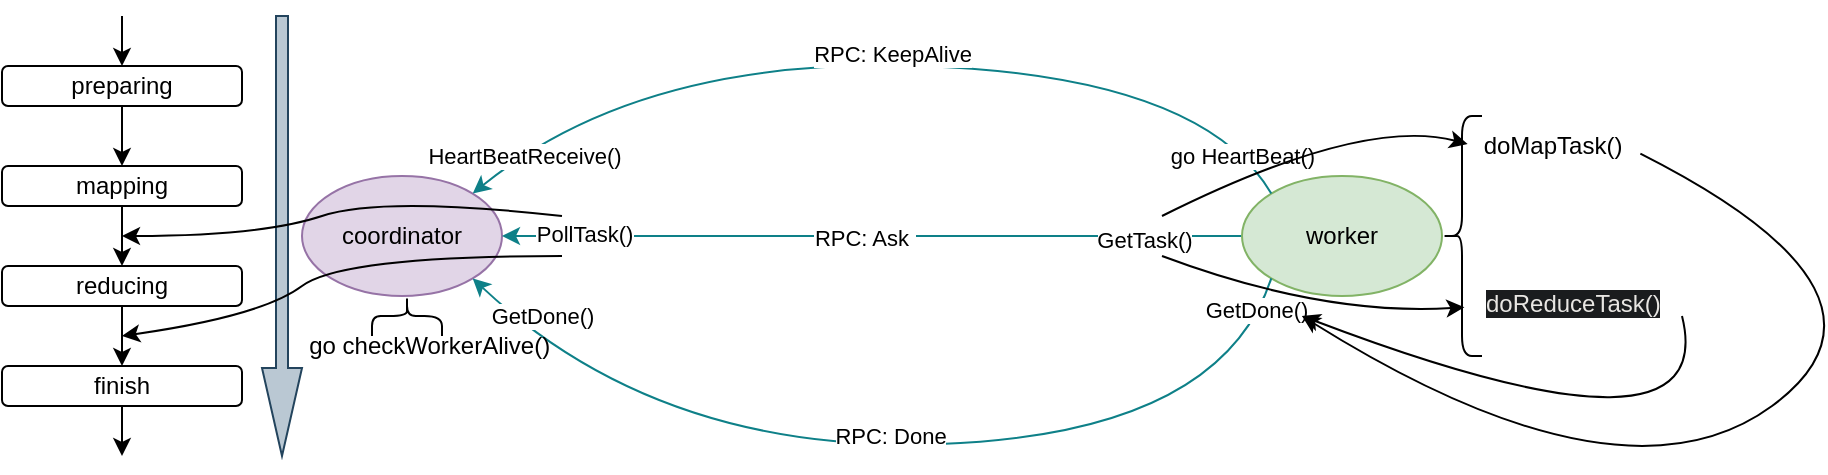 <mxfile version="24.8.4">
  <diagram name="第 1 页" id="UmH1oOur9nk63iKTvQAk">
    <mxGraphModel dx="1515" dy="488" grid="1" gridSize="10" guides="1" tooltips="1" connect="1" arrows="1" fold="1" page="1" pageScale="1" pageWidth="827" pageHeight="1169" math="0" shadow="0">
      <root>
        <mxCell id="0" />
        <mxCell id="1" parent="0" />
        <mxCell id="xYb50iZ14-Q-GBws1bET-1" value="coordinator" style="ellipse;whiteSpace=wrap;html=1;fillColor=#e1d5e7;strokeColor=#9673a6;" vertex="1" parent="1">
          <mxGeometry x="120" y="220" width="100" height="60" as="geometry" />
        </mxCell>
        <mxCell id="xYb50iZ14-Q-GBws1bET-14" style="edgeStyle=orthogonalEdgeStyle;rounded=0;orthogonalLoop=1;jettySize=auto;html=1;exitX=0;exitY=0.5;exitDx=0;exitDy=0;fillColor=#b0e3e6;strokeColor=#0e8088;" edge="1" parent="1" source="xYb50iZ14-Q-GBws1bET-2" target="xYb50iZ14-Q-GBws1bET-1">
          <mxGeometry relative="1" as="geometry" />
        </mxCell>
        <mxCell id="xYb50iZ14-Q-GBws1bET-15" value="GetTask()" style="edgeLabel;html=1;align=center;verticalAlign=middle;resizable=0;points=[];" vertex="1" connectable="0" parent="xYb50iZ14-Q-GBws1bET-14">
          <mxGeometry x="-0.824" y="2" relative="1" as="geometry">
            <mxPoint x="-17" as="offset" />
          </mxGeometry>
        </mxCell>
        <mxCell id="xYb50iZ14-Q-GBws1bET-16" value="PollTask()" style="edgeLabel;html=1;align=center;verticalAlign=middle;resizable=0;points=[];" vertex="1" connectable="0" parent="xYb50iZ14-Q-GBws1bET-14">
          <mxGeometry x="0.879" y="-1" relative="1" as="geometry">
            <mxPoint x="18" as="offset" />
          </mxGeometry>
        </mxCell>
        <mxCell id="xYb50iZ14-Q-GBws1bET-17" value="RPC: Ask&amp;nbsp;" style="edgeLabel;html=1;align=center;verticalAlign=middle;resizable=0;points=[];" vertex="1" connectable="0" parent="xYb50iZ14-Q-GBws1bET-14">
          <mxGeometry x="0.068" y="1" relative="1" as="geometry">
            <mxPoint x="8" as="offset" />
          </mxGeometry>
        </mxCell>
        <mxCell id="xYb50iZ14-Q-GBws1bET-2" value="worker" style="ellipse;whiteSpace=wrap;html=1;fillColor=#d5e8d4;strokeColor=#82b366;" vertex="1" parent="1">
          <mxGeometry x="590" y="220" width="100" height="60" as="geometry" />
        </mxCell>
        <mxCell id="xYb50iZ14-Q-GBws1bET-4" value="" style="curved=1;endArrow=classic;html=1;rounded=0;entryX=1;entryY=0;entryDx=0;entryDy=0;exitX=0;exitY=0;exitDx=0;exitDy=0;fillColor=#b0e3e6;strokeColor=#0e8088;" edge="1" parent="1" source="xYb50iZ14-Q-GBws1bET-2" target="xYb50iZ14-Q-GBws1bET-1">
          <mxGeometry width="50" height="50" relative="1" as="geometry">
            <mxPoint x="450" y="240" as="sourcePoint" />
            <mxPoint x="570" y="60" as="targetPoint" />
            <Array as="points">
              <mxPoint x="570" y="170" />
              <mxPoint x="290" y="160" />
            </Array>
          </mxGeometry>
        </mxCell>
        <mxCell id="xYb50iZ14-Q-GBws1bET-6" value="go HeartBeat()" style="edgeLabel;html=1;align=center;verticalAlign=middle;resizable=0;points=[];" vertex="1" connectable="0" parent="xYb50iZ14-Q-GBws1bET-4">
          <mxGeometry x="-0.919" y="2" relative="1" as="geometry">
            <mxPoint x="-4" y="-4" as="offset" />
          </mxGeometry>
        </mxCell>
        <mxCell id="xYb50iZ14-Q-GBws1bET-8" value="HeartBeatReceive()" style="edgeLabel;html=1;align=center;verticalAlign=middle;resizable=0;points=[];" vertex="1" connectable="0" parent="xYb50iZ14-Q-GBws1bET-4">
          <mxGeometry x="0.941" y="1" relative="1" as="geometry">
            <mxPoint x="14" y="-11" as="offset" />
          </mxGeometry>
        </mxCell>
        <mxCell id="xYb50iZ14-Q-GBws1bET-9" value="RPC: KeepAlive" style="edgeLabel;html=1;align=center;verticalAlign=middle;resizable=0;points=[];" vertex="1" connectable="0" parent="xYb50iZ14-Q-GBws1bET-4">
          <mxGeometry x="0.721" y="1" relative="1" as="geometry">
            <mxPoint x="159" y="-30" as="offset" />
          </mxGeometry>
        </mxCell>
        <mxCell id="xYb50iZ14-Q-GBws1bET-10" value="" style="curved=1;endArrow=classic;html=1;rounded=0;entryX=1;entryY=1;entryDx=0;entryDy=0;exitX=0;exitY=1;exitDx=0;exitDy=0;fillColor=#b0e3e6;strokeColor=#0e8088;" edge="1" parent="1" source="xYb50iZ14-Q-GBws1bET-2" target="xYb50iZ14-Q-GBws1bET-1">
          <mxGeometry width="50" height="50" relative="1" as="geometry">
            <mxPoint x="614" y="290" as="sourcePoint" />
            <mxPoint x="214" y="290" as="targetPoint" />
            <Array as="points">
              <mxPoint x="579" y="349" />
              <mxPoint x="299" y="359" />
            </Array>
          </mxGeometry>
        </mxCell>
        <mxCell id="xYb50iZ14-Q-GBws1bET-11" value="GetDone()" style="edgeLabel;html=1;align=center;verticalAlign=middle;resizable=0;points=[];" vertex="1" connectable="0" parent="xYb50iZ14-Q-GBws1bET-10">
          <mxGeometry x="-0.919" y="2" relative="1" as="geometry">
            <mxPoint x="-4" y="-4" as="offset" />
          </mxGeometry>
        </mxCell>
        <mxCell id="xYb50iZ14-Q-GBws1bET-12" value="GetDone()" style="edgeLabel;html=1;align=center;verticalAlign=middle;resizable=0;points=[];" vertex="1" connectable="0" parent="xYb50iZ14-Q-GBws1bET-10">
          <mxGeometry x="0.941" y="1" relative="1" as="geometry">
            <mxPoint x="25" y="8" as="offset" />
          </mxGeometry>
        </mxCell>
        <mxCell id="xYb50iZ14-Q-GBws1bET-13" value="RPC: Done" style="edgeLabel;html=1;align=center;verticalAlign=middle;resizable=0;points=[];" vertex="1" connectable="0" parent="xYb50iZ14-Q-GBws1bET-10">
          <mxGeometry x="0.721" y="1" relative="1" as="geometry">
            <mxPoint x="159" y="31" as="offset" />
          </mxGeometry>
        </mxCell>
        <mxCell id="xYb50iZ14-Q-GBws1bET-19" value="" style="shape=curlyBracket;whiteSpace=wrap;html=1;rounded=1;labelPosition=left;verticalLabelPosition=middle;align=right;verticalAlign=middle;size=0.5;" vertex="1" parent="1">
          <mxGeometry x="690" y="190" width="20" height="120" as="geometry" />
        </mxCell>
        <mxCell id="xYb50iZ14-Q-GBws1bET-20" value="doMapTask()" style="text;html=1;align=center;verticalAlign=middle;resizable=0;points=[];autosize=1;strokeColor=none;fillColor=none;" vertex="1" parent="1">
          <mxGeometry x="700" y="190" width="90" height="30" as="geometry" />
        </mxCell>
        <mxCell id="xYb50iZ14-Q-GBws1bET-21" value="&lt;span data-darkreader-inline-bgcolor=&quot;&quot; data-darkreader-inline-color=&quot;&quot; style=&quot;color: rgb(232, 230, 227); font-family: Helvetica; font-size: 12px; font-style: normal; font-variant-ligatures: normal; font-variant-caps: normal; font-weight: 400; letter-spacing: normal; orphans: 2; text-align: center; text-indent: 0px; text-transform: none; widows: 2; word-spacing: 0px; -webkit-text-stroke-width: 0px; white-space: nowrap; background-color: rgb(26, 28, 30); text-decoration-thickness: initial; text-decoration-style: initial; text-decoration-color: initial; float: none; display: inline !important; --darkreader-inline-color: #d8d4cf; --darkreader-inline-bgcolor: #151718;&quot;&gt;doReduceTask()&lt;/span&gt;" style="text;whiteSpace=wrap;html=1;" vertex="1" parent="1">
          <mxGeometry x="710" y="270" width="100" height="40" as="geometry" />
        </mxCell>
        <mxCell id="xYb50iZ14-Q-GBws1bET-22" value="" style="curved=1;endArrow=classic;html=1;rounded=0;entryX=0.64;entryY=0.117;entryDx=0;entryDy=0;entryPerimeter=0;" edge="1" parent="1" target="xYb50iZ14-Q-GBws1bET-19">
          <mxGeometry width="50" height="50" relative="1" as="geometry">
            <mxPoint x="550" y="240" as="sourcePoint" />
            <mxPoint x="600" y="110" as="targetPoint" />
            <Array as="points">
              <mxPoint x="650" y="190" />
            </Array>
          </mxGeometry>
        </mxCell>
        <mxCell id="xYb50iZ14-Q-GBws1bET-23" value="" style="curved=1;endArrow=classic;html=1;rounded=0;entryX=0.56;entryY=0.797;entryDx=0;entryDy=0;entryPerimeter=0;" edge="1" parent="1" target="xYb50iZ14-Q-GBws1bET-19">
          <mxGeometry width="50" height="50" relative="1" as="geometry">
            <mxPoint x="550" y="260" as="sourcePoint" />
            <mxPoint x="710" y="296" as="targetPoint" />
            <Array as="points">
              <mxPoint x="630" y="290" />
            </Array>
          </mxGeometry>
        </mxCell>
        <mxCell id="xYb50iZ14-Q-GBws1bET-25" value="" style="curved=1;endArrow=classic;html=1;rounded=0;exitX=1;exitY=0.5;exitDx=0;exitDy=0;" edge="1" parent="1" source="xYb50iZ14-Q-GBws1bET-21">
          <mxGeometry width="50" height="50" relative="1" as="geometry">
            <mxPoint x="820" y="280" as="sourcePoint" />
            <mxPoint x="620" y="290" as="targetPoint" />
            <Array as="points">
              <mxPoint x="830" y="370" />
            </Array>
          </mxGeometry>
        </mxCell>
        <mxCell id="xYb50iZ14-Q-GBws1bET-26" value="" style="curved=1;endArrow=classic;html=1;rounded=0;exitX=0.991;exitY=0.627;exitDx=0;exitDy=0;exitPerimeter=0;" edge="1" parent="1" source="xYb50iZ14-Q-GBws1bET-20">
          <mxGeometry width="50" height="50" relative="1" as="geometry">
            <mxPoint x="940" y="270" as="sourcePoint" />
            <mxPoint x="620" y="290" as="targetPoint" />
            <Array as="points">
              <mxPoint x="930" y="280" />
              <mxPoint x="780" y="390" />
            </Array>
          </mxGeometry>
        </mxCell>
        <mxCell id="xYb50iZ14-Q-GBws1bET-41" value="" style="group;flipV=0;direction=east;" vertex="1" connectable="0" parent="1">
          <mxGeometry x="-30" y="140" width="150" height="220" as="geometry" />
        </mxCell>
        <mxCell id="xYb50iZ14-Q-GBws1bET-30" value="" style="shape=singleArrow;direction=north;whiteSpace=wrap;html=1;flipH=1;flipV=1;fillColor=#bac8d3;strokeColor=#23445d;" vertex="1" parent="xYb50iZ14-Q-GBws1bET-41">
          <mxGeometry x="130" width="20" height="220" as="geometry" />
        </mxCell>
        <mxCell id="xYb50iZ14-Q-GBws1bET-36" style="edgeStyle=orthogonalEdgeStyle;rounded=0;orthogonalLoop=1;jettySize=auto;html=1;exitX=0.5;exitY=1;exitDx=0;exitDy=0;entryX=0.5;entryY=0;entryDx=0;entryDy=0;" edge="1" parent="xYb50iZ14-Q-GBws1bET-41" source="xYb50iZ14-Q-GBws1bET-31" target="xYb50iZ14-Q-GBws1bET-34">
          <mxGeometry relative="1" as="geometry" />
        </mxCell>
        <mxCell id="xYb50iZ14-Q-GBws1bET-39" style="edgeStyle=orthogonalEdgeStyle;rounded=0;orthogonalLoop=1;jettySize=auto;html=1;entryX=0.5;entryY=0;entryDx=0;entryDy=0;" edge="1" parent="xYb50iZ14-Q-GBws1bET-41" target="xYb50iZ14-Q-GBws1bET-31">
          <mxGeometry relative="1" as="geometry">
            <mxPoint x="60" as="sourcePoint" />
          </mxGeometry>
        </mxCell>
        <mxCell id="xYb50iZ14-Q-GBws1bET-31" value="preparing" style="rounded=1;whiteSpace=wrap;html=1;" vertex="1" parent="xYb50iZ14-Q-GBws1bET-41">
          <mxGeometry y="25" width="120" height="20" as="geometry" />
        </mxCell>
        <mxCell id="xYb50iZ14-Q-GBws1bET-40" style="edgeStyle=orthogonalEdgeStyle;rounded=0;orthogonalLoop=1;jettySize=auto;html=1;exitX=0.5;exitY=1;exitDx=0;exitDy=0;" edge="1" parent="xYb50iZ14-Q-GBws1bET-41" source="xYb50iZ14-Q-GBws1bET-32">
          <mxGeometry relative="1" as="geometry">
            <mxPoint x="60" y="220" as="targetPoint" />
          </mxGeometry>
        </mxCell>
        <mxCell id="xYb50iZ14-Q-GBws1bET-32" value="finish" style="rounded=1;whiteSpace=wrap;html=1;" vertex="1" parent="xYb50iZ14-Q-GBws1bET-41">
          <mxGeometry y="175" width="120" height="20" as="geometry" />
        </mxCell>
        <mxCell id="xYb50iZ14-Q-GBws1bET-38" style="edgeStyle=orthogonalEdgeStyle;rounded=0;orthogonalLoop=1;jettySize=auto;html=1;exitX=0.5;exitY=1;exitDx=0;exitDy=0;entryX=0.5;entryY=0;entryDx=0;entryDy=0;" edge="1" parent="xYb50iZ14-Q-GBws1bET-41" source="xYb50iZ14-Q-GBws1bET-33" target="xYb50iZ14-Q-GBws1bET-32">
          <mxGeometry relative="1" as="geometry" />
        </mxCell>
        <mxCell id="xYb50iZ14-Q-GBws1bET-46" value="" style="edgeStyle=orthogonalEdgeStyle;rounded=0;orthogonalLoop=1;jettySize=auto;html=1;" edge="1" parent="xYb50iZ14-Q-GBws1bET-41" source="xYb50iZ14-Q-GBws1bET-34" target="xYb50iZ14-Q-GBws1bET-33">
          <mxGeometry relative="1" as="geometry" />
        </mxCell>
        <mxCell id="xYb50iZ14-Q-GBws1bET-33" value="reducing" style="rounded=1;whiteSpace=wrap;html=1;" vertex="1" parent="xYb50iZ14-Q-GBws1bET-41">
          <mxGeometry y="125" width="120" height="20" as="geometry" />
        </mxCell>
        <mxCell id="xYb50iZ14-Q-GBws1bET-34" value="mapping" style="rounded=1;whiteSpace=wrap;html=1;" vertex="1" parent="xYb50iZ14-Q-GBws1bET-41">
          <mxGeometry y="75" width="120" height="20" as="geometry" />
        </mxCell>
        <mxCell id="xYb50iZ14-Q-GBws1bET-42" value="" style="shape=curlyBracket;whiteSpace=wrap;html=1;rounded=1;labelPosition=left;verticalLabelPosition=middle;align=right;verticalAlign=middle;rotation=90;" vertex="1" parent="1">
          <mxGeometry x="162.5" y="272.5" width="20" height="35" as="geometry" />
        </mxCell>
        <mxCell id="xYb50iZ14-Q-GBws1bET-43" value="go checkWorkerAlive()&amp;nbsp;" style="text;html=1;align=center;verticalAlign=middle;resizable=0;points=[];autosize=1;strokeColor=none;fillColor=none;" vertex="1" parent="1">
          <mxGeometry x="110" y="290" width="150" height="30" as="geometry" />
        </mxCell>
        <mxCell id="xYb50iZ14-Q-GBws1bET-44" value="" style="curved=1;endArrow=classic;html=1;rounded=0;" edge="1" parent="1">
          <mxGeometry width="50" height="50" relative="1" as="geometry">
            <mxPoint x="250" y="240" as="sourcePoint" />
            <mxPoint x="30" y="250" as="targetPoint" />
            <Array as="points">
              <mxPoint x="160" y="230" />
              <mxPoint x="100" y="250" />
            </Array>
          </mxGeometry>
        </mxCell>
        <mxCell id="xYb50iZ14-Q-GBws1bET-45" value="" style="curved=1;endArrow=classic;html=1;rounded=0;" edge="1" parent="1">
          <mxGeometry width="50" height="50" relative="1" as="geometry">
            <mxPoint x="250" y="260" as="sourcePoint" />
            <mxPoint x="30" y="300" as="targetPoint" />
            <Array as="points">
              <mxPoint x="140" y="260" />
              <mxPoint x="100" y="290" />
            </Array>
          </mxGeometry>
        </mxCell>
      </root>
    </mxGraphModel>
  </diagram>
</mxfile>
